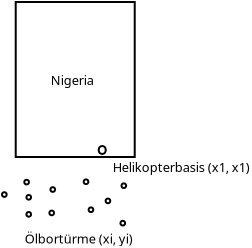 <?xml version="1.0"?>
<dia:diagram xmlns:dia="http://www.lysator.liu.se/~alla/dia/">
  <dia:layer name="Hintergrund" visible="true">
    <dia:object type="Standard - Box" version="0" id="O0">
      <dia:attribute name="obj_pos">
        <dia:point val="7.55,6.3"/>
      </dia:attribute>
      <dia:attribute name="obj_bb">
        <dia:rectangle val="7.5,6.25;13.55,14.1"/>
      </dia:attribute>
      <dia:attribute name="elem_corner">
        <dia:point val="7.55,6.3"/>
      </dia:attribute>
      <dia:attribute name="elem_width">
        <dia:real val="5.95"/>
      </dia:attribute>
      <dia:attribute name="elem_height">
        <dia:real val="7.75"/>
      </dia:attribute>
      <dia:attribute name="show_background">
        <dia:boolean val="true"/>
      </dia:attribute>
    </dia:object>
    <dia:object type="Standard - Text" version="0" id="O1">
      <dia:attribute name="obj_pos">
        <dia:point val="10.4,10.45"/>
      </dia:attribute>
      <dia:attribute name="obj_bb">
        <dia:rectangle val="9.019,9.837;11.781,10.637"/>
      </dia:attribute>
      <dia:attribute name="text">
        <dia:composite type="text">
          <dia:attribute name="string">
            <dia:string>#Nigeria#</dia:string>
          </dia:attribute>
          <dia:attribute name="font">
            <dia:font name="Helvetica"/>
          </dia:attribute>
          <dia:attribute name="height">
            <dia:real val="0.8"/>
          </dia:attribute>
          <dia:attribute name="pos">
            <dia:point val="10.4,10.45"/>
          </dia:attribute>
          <dia:attribute name="color">
            <dia:color val="#000000"/>
          </dia:attribute>
          <dia:attribute name="alignment">
            <dia:enum val="1"/>
          </dia:attribute>
        </dia:composite>
      </dia:attribute>
    </dia:object>
    <dia:object type="Standard - Ellipse" version="0" id="O2">
      <dia:attribute name="obj_pos">
        <dia:point val="11.7,13.5"/>
      </dia:attribute>
      <dia:attribute name="obj_bb">
        <dia:rectangle val="11.65,13.45;12.1,13.95"/>
      </dia:attribute>
      <dia:attribute name="elem_corner">
        <dia:point val="11.7,13.5"/>
      </dia:attribute>
      <dia:attribute name="elem_width">
        <dia:real val="0.35"/>
      </dia:attribute>
      <dia:attribute name="elem_height">
        <dia:real val="0.4"/>
      </dia:attribute>
    </dia:object>
    <dia:object type="Standard - Text" version="0" id="O3">
      <dia:attribute name="obj_pos">
        <dia:point val="10.032,10.048"/>
      </dia:attribute>
      <dia:attribute name="obj_bb">
        <dia:rectangle val="9.982,9.431;10.032,10.231"/>
      </dia:attribute>
      <dia:attribute name="text">
        <dia:composite type="text">
          <dia:attribute name="string">
            <dia:string>##</dia:string>
          </dia:attribute>
          <dia:attribute name="font">
            <dia:font name="Courier"/>
          </dia:attribute>
          <dia:attribute name="height">
            <dia:real val="0.8"/>
          </dia:attribute>
          <dia:attribute name="pos">
            <dia:point val="10.032,10.048"/>
          </dia:attribute>
          <dia:attribute name="color">
            <dia:color val="#000000"/>
          </dia:attribute>
          <dia:attribute name="alignment">
            <dia:enum val="1"/>
          </dia:attribute>
        </dia:composite>
      </dia:attribute>
    </dia:object>
    <dia:object type="Standard - Text" version="0" id="O4">
      <dia:attribute name="obj_pos">
        <dia:point val="15.832,14.797"/>
      </dia:attribute>
      <dia:attribute name="obj_bb">
        <dia:rectangle val="11.502,14.185;20.162,14.985"/>
      </dia:attribute>
      <dia:attribute name="text">
        <dia:composite type="text">
          <dia:attribute name="string">
            <dia:string>#Helikopterbasis (x1, x1)#</dia:string>
          </dia:attribute>
          <dia:attribute name="font">
            <dia:font name="Helvetica"/>
          </dia:attribute>
          <dia:attribute name="height">
            <dia:real val="0.8"/>
          </dia:attribute>
          <dia:attribute name="pos">
            <dia:point val="15.832,14.797"/>
          </dia:attribute>
          <dia:attribute name="color">
            <dia:color val="#000000"/>
          </dia:attribute>
          <dia:attribute name="alignment">
            <dia:enum val="1"/>
          </dia:attribute>
        </dia:composite>
      </dia:attribute>
    </dia:object>
    <dia:object type="Standard - Ellipse" version="0" id="O5">
      <dia:attribute name="obj_pos">
        <dia:point val="7.978,15.189"/>
      </dia:attribute>
      <dia:attribute name="obj_bb">
        <dia:rectangle val="7.928,15.139;8.261,15.472"/>
      </dia:attribute>
      <dia:attribute name="elem_corner">
        <dia:point val="7.978,15.189"/>
      </dia:attribute>
      <dia:attribute name="elem_width">
        <dia:real val="0.233"/>
      </dia:attribute>
      <dia:attribute name="elem_height">
        <dia:real val="0.233"/>
      </dia:attribute>
    </dia:object>
    <dia:object type="Standard - Ellipse" version="0" id="O6">
      <dia:attribute name="obj_pos">
        <dia:point val="9.286,15.56"/>
      </dia:attribute>
      <dia:attribute name="obj_bb">
        <dia:rectangle val="9.236,15.51;9.569,15.843"/>
      </dia:attribute>
      <dia:attribute name="elem_corner">
        <dia:point val="9.286,15.56"/>
      </dia:attribute>
      <dia:attribute name="elem_width">
        <dia:real val="0.233"/>
      </dia:attribute>
      <dia:attribute name="elem_height">
        <dia:real val="0.233"/>
      </dia:attribute>
    </dia:object>
    <dia:object type="Standard - Ellipse" version="0" id="O7">
      <dia:attribute name="obj_pos">
        <dia:point val="10.948,15.171"/>
      </dia:attribute>
      <dia:attribute name="obj_bb">
        <dia:rectangle val="10.898,15.121;11.231,15.454"/>
      </dia:attribute>
      <dia:attribute name="elem_corner">
        <dia:point val="10.948,15.171"/>
      </dia:attribute>
      <dia:attribute name="elem_width">
        <dia:real val="0.233"/>
      </dia:attribute>
      <dia:attribute name="elem_height">
        <dia:real val="0.233"/>
      </dia:attribute>
    </dia:object>
    <dia:object type="Standard - Ellipse" version="0" id="O8">
      <dia:attribute name="obj_pos">
        <dia:point val="8.084,15.949"/>
      </dia:attribute>
      <dia:attribute name="obj_bb">
        <dia:rectangle val="8.034,15.899;8.367,16.232"/>
      </dia:attribute>
      <dia:attribute name="elem_corner">
        <dia:point val="8.084,15.949"/>
      </dia:attribute>
      <dia:attribute name="elem_width">
        <dia:real val="0.233"/>
      </dia:attribute>
      <dia:attribute name="elem_height">
        <dia:real val="0.233"/>
      </dia:attribute>
    </dia:object>
    <dia:object type="Standard - Ellipse" version="0" id="O9">
      <dia:attribute name="obj_pos">
        <dia:point val="12.044,16.129"/>
      </dia:attribute>
      <dia:attribute name="obj_bb">
        <dia:rectangle val="11.994,16.079;12.327,16.412"/>
      </dia:attribute>
      <dia:attribute name="elem_corner">
        <dia:point val="12.044,16.129"/>
      </dia:attribute>
      <dia:attribute name="elem_width">
        <dia:real val="0.233"/>
      </dia:attribute>
      <dia:attribute name="elem_height">
        <dia:real val="0.233"/>
      </dia:attribute>
    </dia:object>
    <dia:object type="Standard - Ellipse" version="0" id="O10">
      <dia:attribute name="obj_pos">
        <dia:point val="9.233,16.73"/>
      </dia:attribute>
      <dia:attribute name="obj_bb">
        <dia:rectangle val="9.183,16.68;9.516,17.013"/>
      </dia:attribute>
      <dia:attribute name="elem_corner">
        <dia:point val="9.233,16.73"/>
      </dia:attribute>
      <dia:attribute name="elem_width">
        <dia:real val="0.233"/>
      </dia:attribute>
      <dia:attribute name="elem_height">
        <dia:real val="0.233"/>
      </dia:attribute>
    </dia:object>
    <dia:object type="Standard - Ellipse" version="0" id="O11">
      <dia:attribute name="obj_pos">
        <dia:point val="8.084,16.801"/>
      </dia:attribute>
      <dia:attribute name="obj_bb">
        <dia:rectangle val="8.034,16.751;8.367,17.084"/>
      </dia:attribute>
      <dia:attribute name="elem_corner">
        <dia:point val="8.084,16.801"/>
      </dia:attribute>
      <dia:attribute name="elem_width">
        <dia:real val="0.233"/>
      </dia:attribute>
      <dia:attribute name="elem_height">
        <dia:real val="0.233"/>
      </dia:attribute>
    </dia:object>
    <dia:object type="Standard - Ellipse" version="0" id="O12">
      <dia:attribute name="obj_pos">
        <dia:point val="11.195,16.571"/>
      </dia:attribute>
      <dia:attribute name="obj_bb">
        <dia:rectangle val="11.145,16.521;11.478,16.854"/>
      </dia:attribute>
      <dia:attribute name="elem_corner">
        <dia:point val="11.195,16.571"/>
      </dia:attribute>
      <dia:attribute name="elem_width">
        <dia:real val="0.233"/>
      </dia:attribute>
      <dia:attribute name="elem_height">
        <dia:real val="0.233"/>
      </dia:attribute>
    </dia:object>
    <dia:object type="Standard - Ellipse" version="0" id="O13">
      <dia:attribute name="obj_pos">
        <dia:point val="12.839,15.369"/>
      </dia:attribute>
      <dia:attribute name="obj_bb">
        <dia:rectangle val="12.789,15.319;13.122,15.652"/>
      </dia:attribute>
      <dia:attribute name="elem_corner">
        <dia:point val="12.839,15.369"/>
      </dia:attribute>
      <dia:attribute name="elem_width">
        <dia:real val="0.233"/>
      </dia:attribute>
      <dia:attribute name="elem_height">
        <dia:real val="0.233"/>
      </dia:attribute>
    </dia:object>
    <dia:object type="Standard - Ellipse" version="0" id="O14">
      <dia:attribute name="obj_pos">
        <dia:point val="6.864,15.811"/>
      </dia:attribute>
      <dia:attribute name="obj_bb">
        <dia:rectangle val="6.814,15.761;7.147,16.094"/>
      </dia:attribute>
      <dia:attribute name="elem_corner">
        <dia:point val="6.864,15.811"/>
      </dia:attribute>
      <dia:attribute name="elem_width">
        <dia:real val="0.233"/>
      </dia:attribute>
      <dia:attribute name="elem_height">
        <dia:real val="0.233"/>
      </dia:attribute>
    </dia:object>
    <dia:object type="Standard - Ellipse" version="0" id="O15">
      <dia:attribute name="obj_pos">
        <dia:point val="12.786,17.243"/>
      </dia:attribute>
      <dia:attribute name="obj_bb">
        <dia:rectangle val="12.736,17.193;13.069,17.526"/>
      </dia:attribute>
      <dia:attribute name="elem_corner">
        <dia:point val="12.786,17.243"/>
      </dia:attribute>
      <dia:attribute name="elem_width">
        <dia:real val="0.233"/>
      </dia:attribute>
      <dia:attribute name="elem_height">
        <dia:real val="0.233"/>
      </dia:attribute>
    </dia:object>
    <dia:object type="Standard - Text" version="0" id="O16">
      <dia:attribute name="obj_pos">
        <dia:point val="10.778,18.37"/>
      </dia:attribute>
      <dia:attribute name="obj_bb">
        <dia:rectangle val="7.353,17.758;14.203,18.558"/>
      </dia:attribute>
      <dia:attribute name="text">
        <dia:composite type="text">
          <dia:attribute name="string">
            <dia:string>#&#214;lbort&#252;rme (xi, yi) #</dia:string>
          </dia:attribute>
          <dia:attribute name="font">
            <dia:font name="Helvetica"/>
          </dia:attribute>
          <dia:attribute name="height">
            <dia:real val="0.8"/>
          </dia:attribute>
          <dia:attribute name="pos">
            <dia:point val="10.778,18.37"/>
          </dia:attribute>
          <dia:attribute name="color">
            <dia:color val="#000000"/>
          </dia:attribute>
          <dia:attribute name="alignment">
            <dia:enum val="1"/>
          </dia:attribute>
        </dia:composite>
      </dia:attribute>
    </dia:object>
  </dia:layer>
</dia:diagram>
